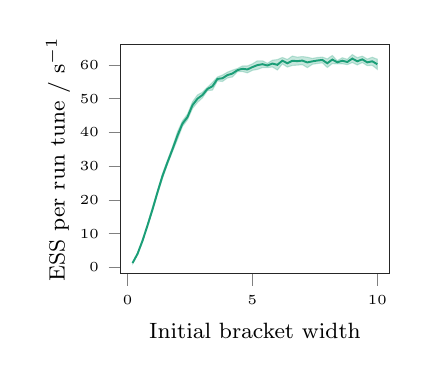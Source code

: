 % This file was created by matplotlib2tikz v0.6.11.
\pgfplotsset{scaled y ticks=false}
\begin{tikzpicture}

\definecolor{color0}{rgb}{0.106,0.62,0.467}

\begin{axis}[
  xlabel={\footnotesize Initial bracket width},
  ylabel={\footnotesize ESS per run tune / $\textrm{s}^{-1}$},
  y label style={at={(axis description cs:-0.15,.5)},rotate=0,anchor=south},
  width=50mm,
  height=45mm,
  xmin=-0.29, xmax=10.49,
  ymin=-1.922, ymax=66.151,
  ytick={-10,0,10,20,30,40,50,60,70},
  yticklabels={,0,10,20,30,40,50,60,70},
  tick align=outside,
  tick pos=left,
  x grid style={white!80.0!black},
  y grid style={white!80.0!black},
  axis line style={lightgray!20.0!black},
  every tick label/.append style={font=\tiny},
]
\path [draw=color0, fill=color0, opacity=0.25] (axis cs:0.2,1.172)
--(axis cs:0.2,1.428)
--(axis cs:0.4,4.261)
--(axis cs:0.6,8.273)
--(axis cs:0.8,12.815)
--(axis cs:1,17.834)
--(axis cs:1.2,22.817)
--(axis cs:1.4,27.821)
--(axis cs:1.6,31.781)
--(axis cs:1.8,35.723)
--(axis cs:2,40.204)
--(axis cs:2.2,43.436)
--(axis cs:2.4,45.406)
--(axis cs:2.6,49.062)
--(axis cs:2.8,51.098)
--(axis cs:3,51.907)
--(axis cs:3.2,53.366)
--(axis cs:3.4,54.801)
--(axis cs:3.6,56.421)
--(axis cs:3.8,56.998)
--(axis cs:4,57.843)
--(axis cs:4.2,58.458)
--(axis cs:4.4,58.925)
--(axis cs:4.6,59.675)
--(axis cs:4.8,59.68)
--(axis cs:5,60.311)
--(axis cs:5.2,61.21)
--(axis cs:5.4,61.213)
--(axis cs:5.6,60.47)
--(axis cs:5.8,61.389)
--(axis cs:6,61.571)
--(axis cs:6.2,62.2)
--(axis cs:6.4,61.619)
--(axis cs:6.6,62.617)
--(axis cs:6.8,62.291)
--(axis cs:7,62.477)
--(axis cs:7.2,62.276)
--(axis cs:7.4,61.928)
--(axis cs:7.6,62.183)
--(axis cs:7.8,62.324)
--(axis cs:8,61.773)
--(axis cs:8.2,62.793)
--(axis cs:8.4,61.249)
--(axis cs:8.6,62.122)
--(axis cs:8.8,61.657)
--(axis cs:9,63.057)
--(axis cs:9.2,62.146)
--(axis cs:9.4,62.602)
--(axis cs:9.6,61.726)
--(axis cs:9.8,62.27)
--(axis cs:10,61.694)
--(axis cs:10,58.707)
--(axis cs:10,58.707)
--(axis cs:9.8,59.874)
--(axis cs:9.6,59.773)
--(axis cs:9.4,60.7)
--(axis cs:9.2,59.996)
--(axis cs:9,60.704)
--(axis cs:8.8,60.07)
--(axis cs:8.6,60.343)
--(axis cs:8.4,60.292)
--(axis cs:8.2,60.387)
--(axis cs:8,59.233)
--(axis cs:7.8,60.611)
--(axis cs:7.6,60.413)
--(axis cs:7.4,60.183)
--(axis cs:7.2,59.192)
--(axis cs:7,60.078)
--(axis cs:6.8,59.938)
--(axis cs:6.6,59.842)
--(axis cs:6.4,59.361)
--(axis cs:6.2,60.3)
--(axis cs:6,58.493)
--(axis cs:5.8,59.394)
--(axis cs:5.6,59.182)
--(axis cs:5.4,59.203)
--(axis cs:5.2,58.657)
--(axis cs:5,58.396)
--(axis cs:4.8,57.632)
--(axis cs:4.6,58.047)
--(axis cs:4.4,57.974)
--(axis cs:4.2,56.426)
--(axis cs:4,56.131)
--(axis cs:3.8,55.091)
--(axis cs:3.6,55.273)
--(axis cs:3.4,52.544)
--(axis cs:3.2,52.364)
--(axis cs:3,50.259)
--(axis cs:2.8,48.883)
--(axis cs:2.6,47.082)
--(axis cs:2.4,43.729)
--(axis cs:2.2,41.807)
--(axis cs:2,37.947)
--(axis cs:1.8,34.325)
--(axis cs:1.6,30.558)
--(axis cs:1.4,26.43)
--(axis cs:1.2,21.8)
--(axis cs:1,16.64)
--(axis cs:0.8,12.15)
--(axis cs:0.6,7.607)
--(axis cs:0.4,3.837)
--(axis cs:0.2,1.172)
--cycle;

\addplot [line width=0.7pt, color0, forget plot]
table {%
0.2 1.3
0.4 4.049
0.6 7.94
0.8 12.483
1 17.237
1.2 22.308
1.4 27.126
1.6 31.17
1.8 35.024
2 39.076
2.2 42.621
2.4 44.567
2.6 48.072
2.8 49.991
3 51.083
3.2 52.865
3.4 53.673
3.6 55.847
3.8 56.044
4 56.987
4.2 57.442
4.4 58.449
4.6 58.861
4.8 58.656
5 59.354
5.2 59.934
5.4 60.208
5.6 59.826
5.8 60.392
6 60.032
6.2 61.25
6.4 60.49
6.6 61.23
6.8 61.114
7 61.278
7.2 60.734
7.4 61.055
7.6 61.298
7.8 61.468
8 60.503
8.2 61.59
8.4 60.77
8.6 61.232
8.8 60.864
9 61.881
9.2 61.071
9.4 61.651
9.6 60.749
9.8 61.072
10 60.201
};

\end{axis}

\end{tikzpicture}
